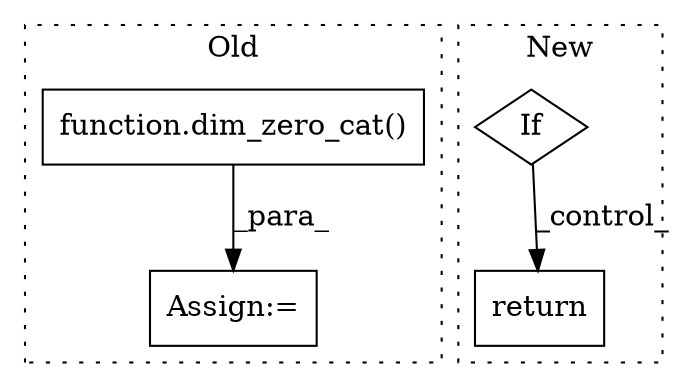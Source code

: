 digraph G {
subgraph cluster0 {
1 [label="function.dim_zero_cat()" a="75" s="4597,4620" l="13,1" shape="box"];
4 [label="Assign:=" a="68" s="4594" l="3" shape="box"];
label = "Old";
style="dotted";
}
subgraph cluster1 {
2 [label="return" a="93" s="6059" l="7" shape="box"];
3 [label="If" a="96" s="5925" l="3" shape="diamond"];
label = "New";
style="dotted";
}
1 -> 4 [label="_para_"];
3 -> 2 [label="_control_"];
}